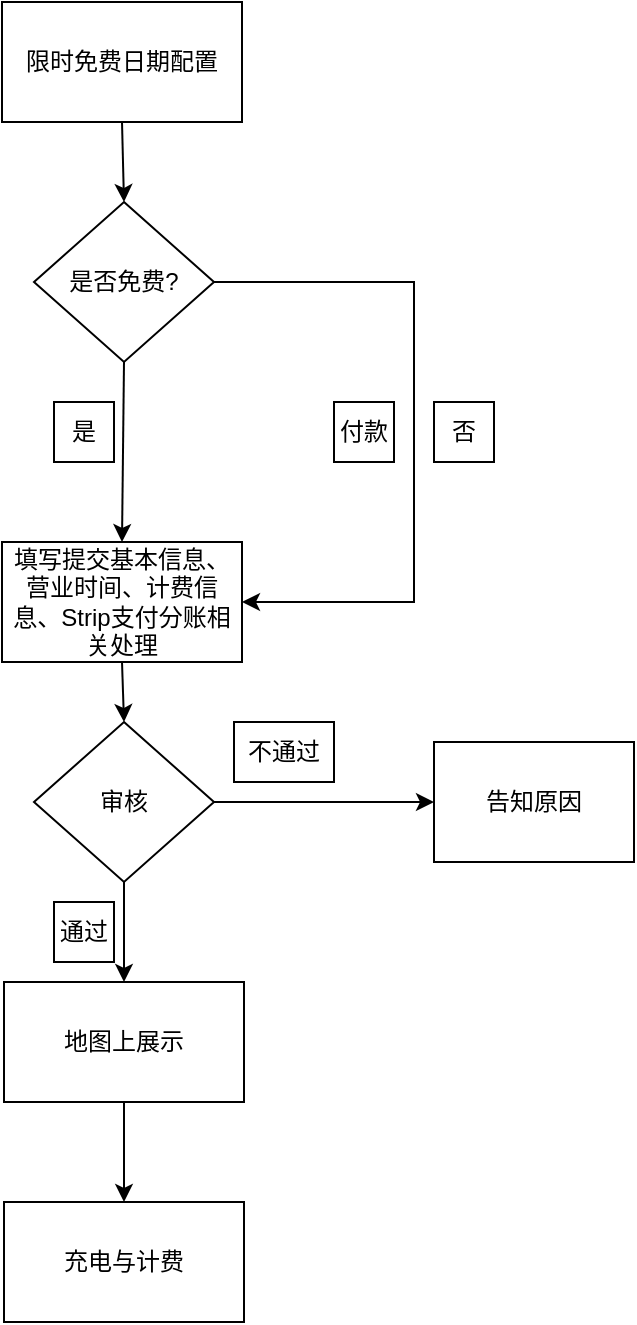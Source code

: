 <mxfile version="20.2.3" type="github"><diagram id="kgvK-_pybiIHuWGEW8ii" name="Page-1"><mxGraphModel dx="1635" dy="812" grid="1" gridSize="10" guides="1" tooltips="1" connect="1" arrows="1" fold="1" page="1" pageScale="1" pageWidth="827" pageHeight="1169" math="0" shadow="0"><root><mxCell id="0"/><mxCell id="1" parent="0"/><mxCell id="Lxi5dLNsiARURQMFng-D-1" value="限时免费日期配置" style="rounded=0;whiteSpace=wrap;html=1;" parent="1" vertex="1"><mxGeometry x="354" y="130" width="120" height="60" as="geometry"/></mxCell><mxCell id="Lxi5dLNsiARURQMFng-D-2" value="" style="endArrow=classic;html=1;rounded=0;exitX=0.5;exitY=1;exitDx=0;exitDy=0;entryX=0.5;entryY=0;entryDx=0;entryDy=0;" parent="1" source="Lxi5dLNsiARURQMFng-D-1" target="Lxi5dLNsiARURQMFng-D-4" edge="1"><mxGeometry width="50" height="50" relative="1" as="geometry"><mxPoint x="390" y="470" as="sourcePoint"/><mxPoint x="414" y="240" as="targetPoint"/></mxGeometry></mxCell><mxCell id="Lxi5dLNsiARURQMFng-D-4" value="是否免费?" style="rhombus;whiteSpace=wrap;html=1;" parent="1" vertex="1"><mxGeometry x="370" y="230" width="90" height="80" as="geometry"/></mxCell><mxCell id="Lxi5dLNsiARURQMFng-D-5" value="" style="endArrow=classic;html=1;rounded=0;exitX=0.5;exitY=1;exitDx=0;exitDy=0;entryX=0.5;entryY=0;entryDx=0;entryDy=0;" parent="1" source="Lxi5dLNsiARURQMFng-D-4" target="Lxi5dLNsiARURQMFng-D-7" edge="1"><mxGeometry width="50" height="50" relative="1" as="geometry"><mxPoint x="390" y="470" as="sourcePoint"/><mxPoint x="414" y="370" as="targetPoint"/></mxGeometry></mxCell><mxCell id="Lxi5dLNsiARURQMFng-D-6" value="" style="endArrow=classic;html=1;rounded=0;exitX=1;exitY=0.5;exitDx=0;exitDy=0;entryX=1;entryY=0.5;entryDx=0;entryDy=0;" parent="1" source="Lxi5dLNsiARURQMFng-D-4" target="Lxi5dLNsiARURQMFng-D-7" edge="1"><mxGeometry width="50" height="50" relative="1" as="geometry"><mxPoint x="460" y="270" as="sourcePoint"/><mxPoint x="520" y="410" as="targetPoint"/><Array as="points"><mxPoint x="560" y="270"/><mxPoint x="560" y="430"/></Array></mxGeometry></mxCell><mxCell id="Lxi5dLNsiARURQMFng-D-7" value="填写提交基本信息、营业时间、计费信息、Strip支付分账相关处理" style="rounded=0;whiteSpace=wrap;html=1;" parent="1" vertex="1"><mxGeometry x="354" y="400" width="120" height="60" as="geometry"/></mxCell><mxCell id="Lxi5dLNsiARURQMFng-D-9" value="否" style="rounded=0;whiteSpace=wrap;html=1;" parent="1" vertex="1"><mxGeometry x="570" y="330" width="30" height="30" as="geometry"/></mxCell><mxCell id="Lxi5dLNsiARURQMFng-D-8" value="是" style="rounded=0;whiteSpace=wrap;html=1;" parent="1" vertex="1"><mxGeometry x="380" y="330" width="30" height="30" as="geometry"/></mxCell><mxCell id="Lxi5dLNsiARURQMFng-D-12" value="付款" style="rounded=0;whiteSpace=wrap;html=1;" parent="1" vertex="1"><mxGeometry x="520" y="330" width="30" height="30" as="geometry"/></mxCell><mxCell id="Lxi5dLNsiARURQMFng-D-13" value="" style="endArrow=classic;html=1;rounded=0;exitX=0.5;exitY=1;exitDx=0;exitDy=0;entryX=0.5;entryY=0;entryDx=0;entryDy=0;" parent="1" source="Lxi5dLNsiARURQMFng-D-7" target="Hhx6lWk3t9lcu6jdW9rZ-1" edge="1"><mxGeometry width="50" height="50" relative="1" as="geometry"><mxPoint x="411" y="495" as="sourcePoint"/><mxPoint x="415" y="530" as="targetPoint"/></mxGeometry></mxCell><mxCell id="Hhx6lWk3t9lcu6jdW9rZ-1" value="审核&lt;br&gt;" style="rhombus;whiteSpace=wrap;html=1;" parent="1" vertex="1"><mxGeometry x="370" y="490" width="90" height="80" as="geometry"/></mxCell><mxCell id="Hhx6lWk3t9lcu6jdW9rZ-2" value="" style="endArrow=classic;html=1;rounded=0;exitX=0.5;exitY=1;exitDx=0;exitDy=0;entryX=0.5;entryY=0;entryDx=0;entryDy=0;" parent="1" source="Hhx6lWk3t9lcu6jdW9rZ-1" target="Hhx6lWk3t9lcu6jdW9rZ-3" edge="1"><mxGeometry width="50" height="50" relative="1" as="geometry"><mxPoint x="424" y="640" as="sourcePoint"/><mxPoint x="415" y="640" as="targetPoint"/></mxGeometry></mxCell><mxCell id="Hhx6lWk3t9lcu6jdW9rZ-3" value="地图上展示" style="rounded=0;whiteSpace=wrap;html=1;" parent="1" vertex="1"><mxGeometry x="355" y="620" width="120" height="60" as="geometry"/></mxCell><mxCell id="Hhx6lWk3t9lcu6jdW9rZ-5" value="通过" style="rounded=0;whiteSpace=wrap;html=1;" parent="1" vertex="1"><mxGeometry x="380" y="580" width="30" height="30" as="geometry"/></mxCell><mxCell id="Hhx6lWk3t9lcu6jdW9rZ-6" value="" style="endArrow=classic;html=1;rounded=0;exitX=1;exitY=0.5;exitDx=0;exitDy=0;entryX=0;entryY=0.5;entryDx=0;entryDy=0;" parent="1" source="Hhx6lWk3t9lcu6jdW9rZ-1" target="Hhx6lWk3t9lcu6jdW9rZ-9" edge="1"><mxGeometry width="50" height="50" relative="1" as="geometry"><mxPoint x="424" y="470" as="sourcePoint"/><mxPoint x="540" y="530" as="targetPoint"/><Array as="points"/></mxGeometry></mxCell><mxCell id="Hhx6lWk3t9lcu6jdW9rZ-7" value="不通过" style="rounded=0;whiteSpace=wrap;html=1;" parent="1" vertex="1"><mxGeometry x="470" y="490" width="50" height="30" as="geometry"/></mxCell><mxCell id="Hhx6lWk3t9lcu6jdW9rZ-9" value="告知原因" style="rounded=0;whiteSpace=wrap;html=1;" parent="1" vertex="1"><mxGeometry x="570" y="500" width="100" height="60" as="geometry"/></mxCell><mxCell id="Hhx6lWk3t9lcu6jdW9rZ-10" value="" style="endArrow=classic;html=1;rounded=0;exitX=0.5;exitY=1;exitDx=0;exitDy=0;entryX=0.5;entryY=0;entryDx=0;entryDy=0;" parent="1" source="Hhx6lWk3t9lcu6jdW9rZ-3" target="Hhx6lWk3t9lcu6jdW9rZ-11" edge="1"><mxGeometry width="50" height="50" relative="1" as="geometry"><mxPoint x="380" y="680" as="sourcePoint"/><mxPoint x="415" y="730" as="targetPoint"/></mxGeometry></mxCell><mxCell id="Hhx6lWk3t9lcu6jdW9rZ-11" value="充电与计费" style="rounded=0;whiteSpace=wrap;html=1;" parent="1" vertex="1"><mxGeometry x="355" y="730" width="120" height="60" as="geometry"/></mxCell></root></mxGraphModel></diagram></mxfile>